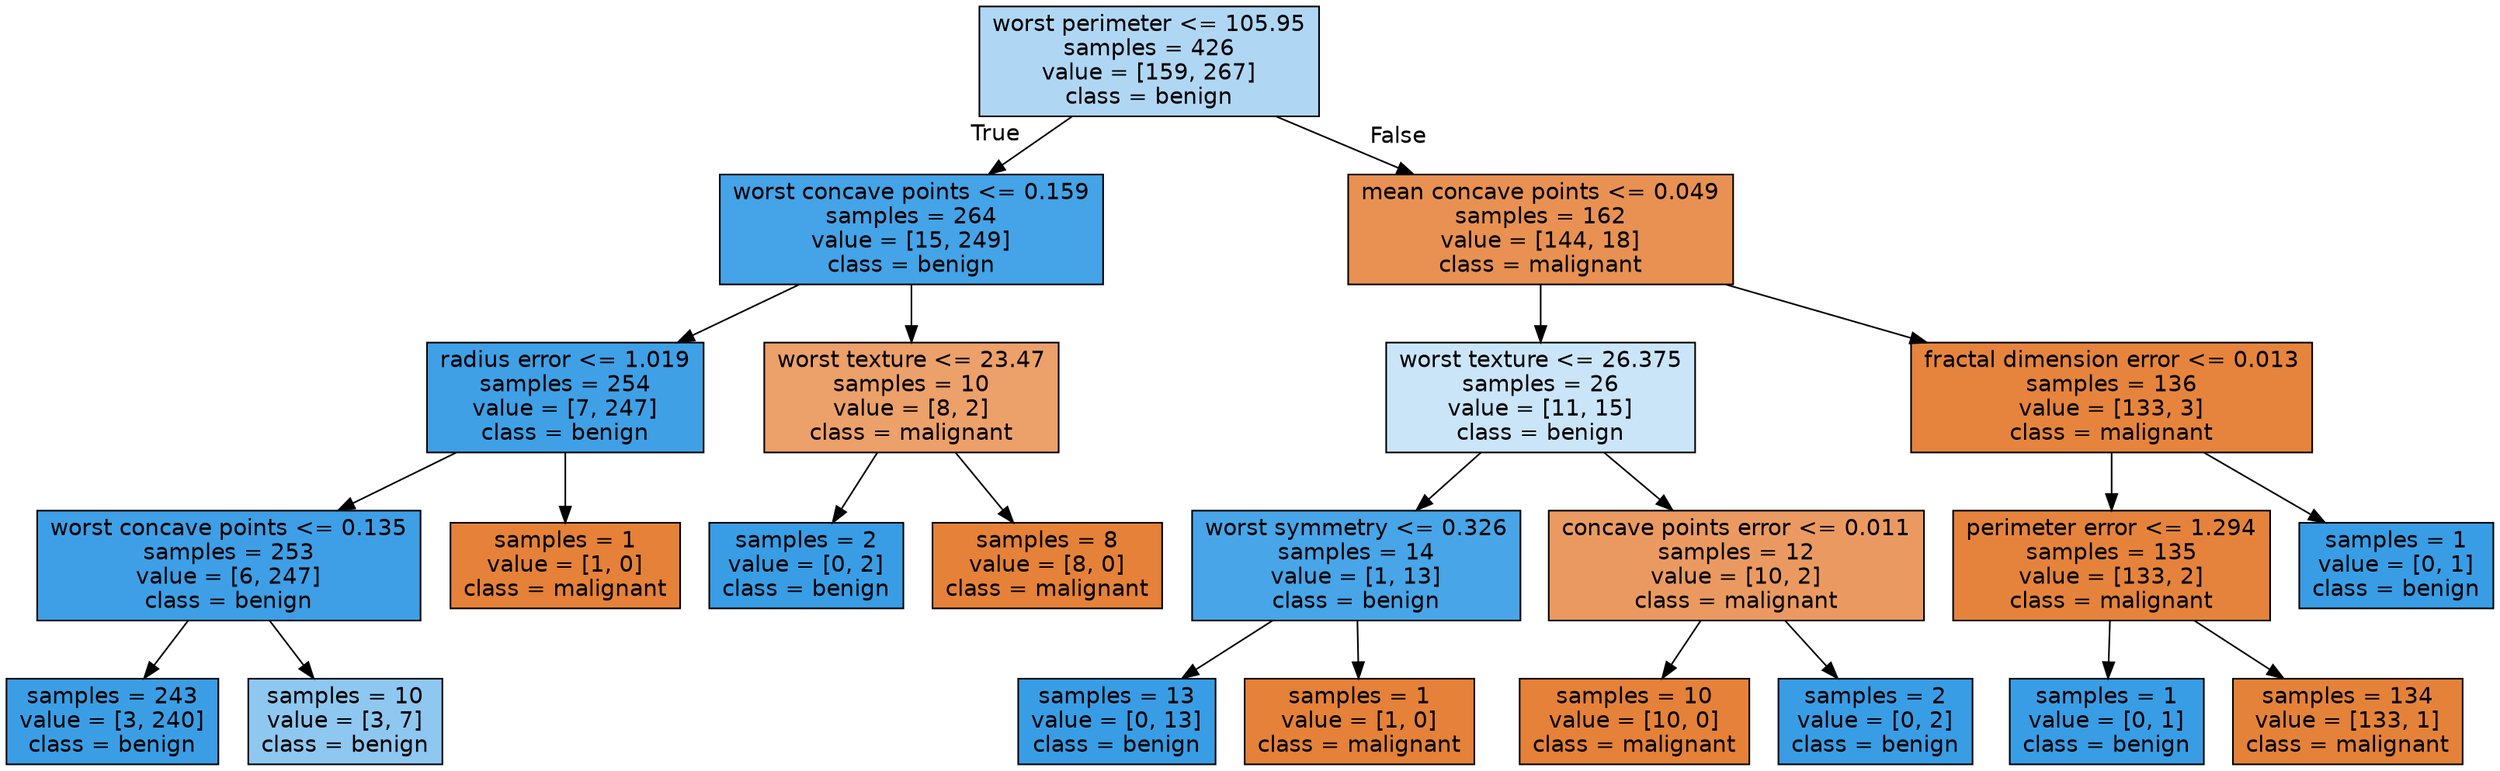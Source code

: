 digraph Tree {
node [shape=box, style="filled", color="black", fontname="helvetica"] ;
edge [fontname="helvetica"] ;
0 [label="worst perimeter <= 105.95\nsamples = 426\nvalue = [159, 267]\nclass = benign", fillcolor="#afd7f4"] ;
1 [label="worst concave points <= 0.159\nsamples = 264\nvalue = [15, 249]\nclass = benign", fillcolor="#45a3e7"] ;
0 -> 1 [labeldistance=2.5, labelangle=45, headlabel="True"] ;
2 [label="radius error <= 1.019\nsamples = 254\nvalue = [7, 247]\nclass = benign", fillcolor="#3fa0e6"] ;
1 -> 2 ;
3 [label="worst concave points <= 0.135\nsamples = 253\nvalue = [6, 247]\nclass = benign", fillcolor="#3e9fe6"] ;
2 -> 3 ;
4 [label="samples = 243\nvalue = [3, 240]\nclass = benign", fillcolor="#3b9ee5"] ;
3 -> 4 ;
5 [label="samples = 10\nvalue = [3, 7]\nclass = benign", fillcolor="#8ec7f0"] ;
3 -> 5 ;
6 [label="samples = 1\nvalue = [1, 0]\nclass = malignant", fillcolor="#e58139"] ;
2 -> 6 ;
7 [label="worst texture <= 23.47\nsamples = 10\nvalue = [8, 2]\nclass = malignant", fillcolor="#eca06a"] ;
1 -> 7 ;
8 [label="samples = 2\nvalue = [0, 2]\nclass = benign", fillcolor="#399de5"] ;
7 -> 8 ;
9 [label="samples = 8\nvalue = [8, 0]\nclass = malignant", fillcolor="#e58139"] ;
7 -> 9 ;
10 [label="mean concave points <= 0.049\nsamples = 162\nvalue = [144, 18]\nclass = malignant", fillcolor="#e89152"] ;
0 -> 10 [labeldistance=2.5, labelangle=-45, headlabel="False"] ;
11 [label="worst texture <= 26.375\nsamples = 26\nvalue = [11, 15]\nclass = benign", fillcolor="#cae5f8"] ;
10 -> 11 ;
12 [label="worst symmetry <= 0.326\nsamples = 14\nvalue = [1, 13]\nclass = benign", fillcolor="#48a5e7"] ;
11 -> 12 ;
13 [label="samples = 13\nvalue = [0, 13]\nclass = benign", fillcolor="#399de5"] ;
12 -> 13 ;
14 [label="samples = 1\nvalue = [1, 0]\nclass = malignant", fillcolor="#e58139"] ;
12 -> 14 ;
15 [label="concave points error <= 0.011\nsamples = 12\nvalue = [10, 2]\nclass = malignant", fillcolor="#ea9a61"] ;
11 -> 15 ;
16 [label="samples = 10\nvalue = [10, 0]\nclass = malignant", fillcolor="#e58139"] ;
15 -> 16 ;
17 [label="samples = 2\nvalue = [0, 2]\nclass = benign", fillcolor="#399de5"] ;
15 -> 17 ;
18 [label="fractal dimension error <= 0.013\nsamples = 136\nvalue = [133, 3]\nclass = malignant", fillcolor="#e6843d"] ;
10 -> 18 ;
19 [label="perimeter error <= 1.294\nsamples = 135\nvalue = [133, 2]\nclass = malignant", fillcolor="#e5833c"] ;
18 -> 19 ;
20 [label="samples = 1\nvalue = [0, 1]\nclass = benign", fillcolor="#399de5"] ;
19 -> 20 ;
21 [label="samples = 134\nvalue = [133, 1]\nclass = malignant", fillcolor="#e5823a"] ;
19 -> 21 ;
22 [label="samples = 1\nvalue = [0, 1]\nclass = benign", fillcolor="#399de5"] ;
18 -> 22 ;
}